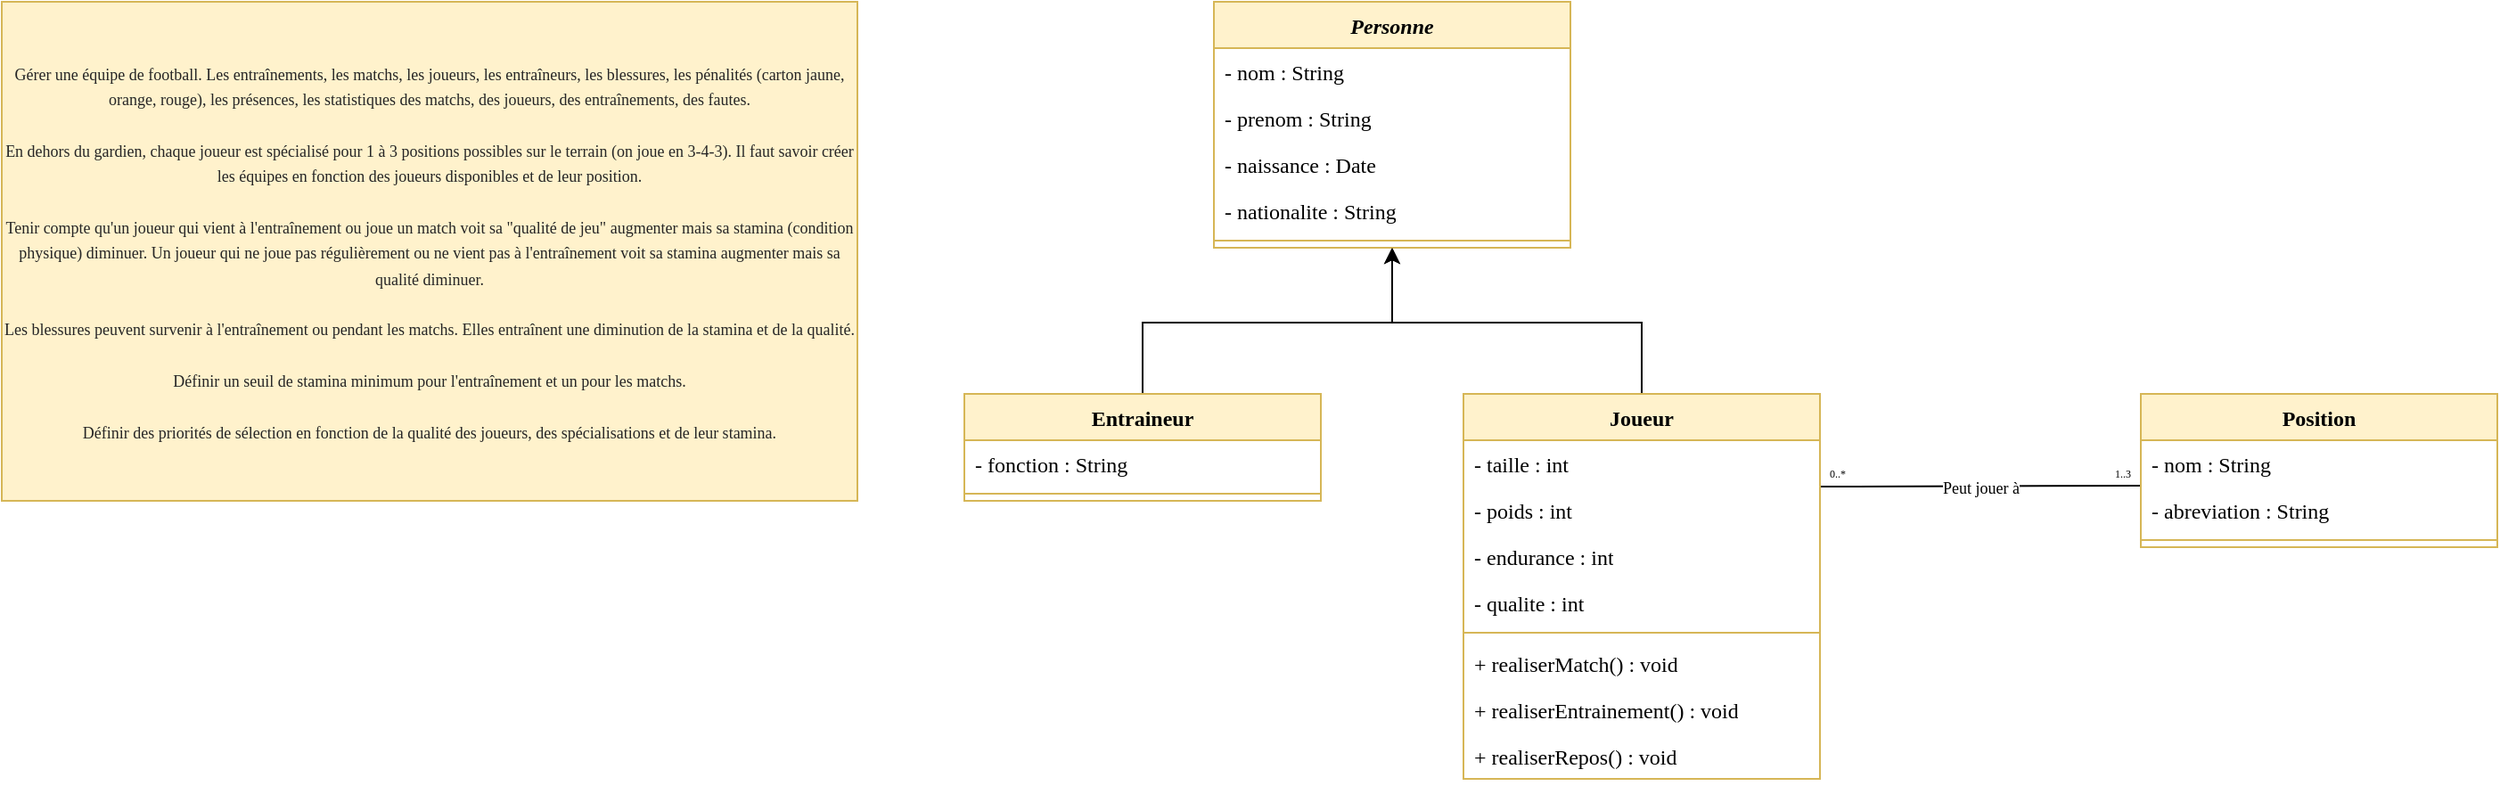<mxfile version="26.2.2">
  <diagram name="Page-1" id="bPuFZjUi1AL_pEAQR9ox">
    <mxGraphModel dx="664" dy="391" grid="1" gridSize="10" guides="1" tooltips="1" connect="1" arrows="1" fold="1" page="1" pageScale="1" pageWidth="1654" pageHeight="1169" math="0" shadow="0">
      <root>
        <mxCell id="0" />
        <mxCell id="1" parent="0" />
        <mxCell id="Eg1cmbTTBJbZFbh08boU-16" style="edgeStyle=orthogonalEdgeStyle;rounded=0;orthogonalLoop=1;jettySize=auto;html=1;entryX=1;entryY=0;entryDx=0;entryDy=0;endArrow=none;startFill=0;exitX=0;exitY=1;exitDx=0;exitDy=0;" edge="1" parent="1" source="Eg1cmbTTBJbZFbh08boU-26">
          <mxGeometry relative="1" as="geometry">
            <mxPoint x="1080" y="311.49" as="sourcePoint" />
            <mxPoint x="1240" y="311.49" as="targetPoint" />
            <Array as="points">
              <mxPoint x="1080" y="312" />
            </Array>
          </mxGeometry>
        </mxCell>
        <mxCell id="Eg1cmbTTBJbZFbh08boU-30" value="&lt;span style=&quot;font-family: &amp;quot;Comic Sans MS&amp;quot;; font-size: 9px;&quot;&gt;Peut jouer à&lt;/span&gt;" style="edgeLabel;html=1;align=center;verticalAlign=middle;resizable=0;points=[];" vertex="1" connectable="0" parent="Eg1cmbTTBJbZFbh08boU-16">
          <mxGeometry x="-0.095" y="1" relative="1" as="geometry">
            <mxPoint x="8" y="1" as="offset" />
          </mxGeometry>
        </mxCell>
        <mxCell id="Eg1cmbTTBJbZFbh08boU-26" value="&lt;font face=&quot;Comic Sans MS&quot; style=&quot;font-size: 6px;&quot;&gt;0..*&lt;/font&gt;" style="text;html=1;align=center;verticalAlign=middle;whiteSpace=wrap;rounded=0;" vertex="1" parent="1">
          <mxGeometry x="1060" y="294" width="20" height="18" as="geometry" />
        </mxCell>
        <mxCell id="Eg1cmbTTBJbZFbh08boU-35" value="&lt;font face=&quot;Comic Sans MS&quot; style=&quot;font-size: 6px;&quot;&gt;1..3&lt;/font&gt;" style="text;html=1;align=center;verticalAlign=middle;whiteSpace=wrap;rounded=0;" vertex="1" parent="1">
          <mxGeometry x="1220" y="294" width="20" height="18" as="geometry" />
        </mxCell>
        <mxCell id="Eg1cmbTTBJbZFbh08boU-70" style="edgeStyle=orthogonalEdgeStyle;rounded=0;orthogonalLoop=1;jettySize=auto;html=1;entryX=0.5;entryY=1;entryDx=0;entryDy=0;" edge="1" parent="1" source="Eg1cmbTTBJbZFbh08boU-38" target="Eg1cmbTTBJbZFbh08boU-57">
          <mxGeometry relative="1" as="geometry">
            <mxPoint x="950" y="140" as="targetPoint" />
            <Array as="points">
              <mxPoint x="960" y="220" />
              <mxPoint x="820" y="220" />
            </Array>
          </mxGeometry>
        </mxCell>
        <mxCell id="Eg1cmbTTBJbZFbh08boU-38" value="&lt;font style=&quot;&quot; face=&quot;Comic Sans MS&quot;&gt;Joueur&lt;/font&gt;" style="swimlane;fontStyle=1;align=center;verticalAlign=top;childLayout=stackLayout;horizontal=1;startSize=26;horizontalStack=0;resizeParent=1;resizeParentMax=0;resizeLast=0;collapsible=1;marginBottom=0;whiteSpace=wrap;html=1;fillColor=#fff2cc;strokeColor=#d6b656;" vertex="1" parent="1">
          <mxGeometry x="860" y="260" width="200" height="216" as="geometry" />
        </mxCell>
        <mxCell id="0TyT_RYLDZ_SMIHeVWue-5" value="&lt;font face=&quot;Comic Sans MS&quot;&gt;- taille : int&lt;/font&gt;" style="text;strokeColor=none;fillColor=none;align=left;verticalAlign=top;spacingLeft=4;spacingRight=4;overflow=hidden;rotatable=0;points=[[0,0.5],[1,0.5]];portConstraint=eastwest;whiteSpace=wrap;html=1;" parent="Eg1cmbTTBJbZFbh08boU-38" vertex="1">
          <mxGeometry y="26" width="200" height="26" as="geometry" />
        </mxCell>
        <mxCell id="0TyT_RYLDZ_SMIHeVWue-8" value="&lt;font face=&quot;Comic Sans MS&quot;&gt;- poids : int&lt;/font&gt;" style="text;strokeColor=none;fillColor=none;align=left;verticalAlign=top;spacingLeft=4;spacingRight=4;overflow=hidden;rotatable=0;points=[[0,0.5],[1,0.5]];portConstraint=eastwest;whiteSpace=wrap;html=1;" parent="Eg1cmbTTBJbZFbh08boU-38" vertex="1">
          <mxGeometry y="52" width="200" height="26" as="geometry" />
        </mxCell>
        <mxCell id="Eg1cmbTTBJbZFbh08boU-36" value="&lt;font face=&quot;Comic Sans MS&quot;&gt;- endurance : int&lt;/font&gt;" style="text;strokeColor=none;fillColor=none;align=left;verticalAlign=top;spacingLeft=4;spacingRight=4;overflow=hidden;rotatable=0;points=[[0,0.5],[1,0.5]];portConstraint=eastwest;whiteSpace=wrap;html=1;" vertex="1" parent="Eg1cmbTTBJbZFbh08boU-38">
          <mxGeometry y="78" width="200" height="26" as="geometry" />
        </mxCell>
        <mxCell id="Eg1cmbTTBJbZFbh08boU-37" value="&lt;font face=&quot;Comic Sans MS&quot;&gt;- qualite : int&lt;/font&gt;" style="text;strokeColor=none;fillColor=none;align=left;verticalAlign=top;spacingLeft=4;spacingRight=4;overflow=hidden;rotatable=0;points=[[0,0.5],[1,0.5]];portConstraint=eastwest;whiteSpace=wrap;html=1;" vertex="1" parent="Eg1cmbTTBJbZFbh08boU-38">
          <mxGeometry y="104" width="200" height="26" as="geometry" />
        </mxCell>
        <mxCell id="Eg1cmbTTBJbZFbh08boU-40" value="" style="line;strokeWidth=1;fillColor=none;align=left;verticalAlign=middle;spacingTop=-1;spacingLeft=3;spacingRight=3;rotatable=0;labelPosition=right;points=[];portConstraint=eastwest;strokeColor=inherit;" vertex="1" parent="Eg1cmbTTBJbZFbh08boU-38">
          <mxGeometry y="130" width="200" height="8" as="geometry" />
        </mxCell>
        <mxCell id="Eg1cmbTTBJbZFbh08boU-41" value="&lt;font face=&quot;Comic Sans MS&quot;&gt;+ realiserMatch() : void&lt;/font&gt;" style="text;strokeColor=none;fillColor=none;align=left;verticalAlign=top;spacingLeft=4;spacingRight=4;overflow=hidden;rotatable=0;points=[[0,0.5],[1,0.5]];portConstraint=eastwest;whiteSpace=wrap;html=1;" vertex="1" parent="Eg1cmbTTBJbZFbh08boU-38">
          <mxGeometry y="138" width="200" height="26" as="geometry" />
        </mxCell>
        <mxCell id="Eg1cmbTTBJbZFbh08boU-42" value="&lt;font face=&quot;Comic Sans MS&quot;&gt;+ realiserEntrainement() : void&lt;/font&gt;" style="text;strokeColor=none;fillColor=none;align=left;verticalAlign=top;spacingLeft=4;spacingRight=4;overflow=hidden;rotatable=0;points=[[0,0.5],[1,0.5]];portConstraint=eastwest;whiteSpace=wrap;html=1;" vertex="1" parent="Eg1cmbTTBJbZFbh08boU-38">
          <mxGeometry y="164" width="200" height="26" as="geometry" />
        </mxCell>
        <mxCell id="Eg1cmbTTBJbZFbh08boU-43" value="&lt;font face=&quot;Comic Sans MS&quot;&gt;+ realiserRepos() : void&lt;/font&gt;" style="text;strokeColor=none;fillColor=none;align=left;verticalAlign=top;spacingLeft=4;spacingRight=4;overflow=hidden;rotatable=0;points=[[0,0.5],[1,0.5]];portConstraint=eastwest;whiteSpace=wrap;html=1;" vertex="1" parent="Eg1cmbTTBJbZFbh08boU-38">
          <mxGeometry y="190" width="200" height="26" as="geometry" />
        </mxCell>
        <mxCell id="Eg1cmbTTBJbZFbh08boU-44" value="&lt;font style=&quot;&quot; face=&quot;Comic Sans MS&quot;&gt;Position&lt;/font&gt;" style="swimlane;fontStyle=1;align=center;verticalAlign=top;childLayout=stackLayout;horizontal=1;startSize=26;horizontalStack=0;resizeParent=1;resizeParentMax=0;resizeLast=0;collapsible=1;marginBottom=0;whiteSpace=wrap;html=1;fillColor=#fff2cc;strokeColor=#d6b656;" vertex="1" parent="1">
          <mxGeometry x="1240" y="260" width="200" height="86" as="geometry" />
        </mxCell>
        <mxCell id="9" value="&lt;font style=&quot;&quot; face=&quot;Comic Sans MS&quot;&gt;- nom : String&lt;/font&gt;" style="text;strokeColor=none;fillColor=none;align=left;verticalAlign=top;spacingLeft=4;spacingRight=4;overflow=hidden;rotatable=0;points=[[0,0.5],[1,0.5]];portConstraint=eastwest;whiteSpace=wrap;html=1;" parent="Eg1cmbTTBJbZFbh08boU-44" vertex="1">
          <mxGeometry y="26" width="200" height="26" as="geometry" />
        </mxCell>
        <mxCell id="10" value="&lt;font style=&quot;&quot; face=&quot;Comic Sans MS&quot;&gt;- abreviation : String&lt;/font&gt;" style="text;strokeColor=none;fillColor=none;align=left;verticalAlign=top;spacingLeft=4;spacingRight=4;overflow=hidden;rotatable=0;points=[[0,0.5],[1,0.5]];portConstraint=eastwest;whiteSpace=wrap;html=1;" parent="Eg1cmbTTBJbZFbh08boU-44" vertex="1">
          <mxGeometry y="52" width="200" height="26" as="geometry" />
        </mxCell>
        <mxCell id="Eg1cmbTTBJbZFbh08boU-53" value="" style="line;strokeWidth=1;fillColor=none;align=left;verticalAlign=middle;spacingTop=-1;spacingLeft=3;spacingRight=3;rotatable=0;labelPosition=right;points=[];portConstraint=eastwest;strokeColor=inherit;" vertex="1" parent="Eg1cmbTTBJbZFbh08boU-44">
          <mxGeometry y="78" width="200" height="8" as="geometry" />
        </mxCell>
        <mxCell id="Eg1cmbTTBJbZFbh08boU-57" value="&lt;font style=&quot;&quot; face=&quot;Comic Sans MS&quot;&gt;&lt;i&gt;Personne&lt;/i&gt;&lt;/font&gt;" style="swimlane;fontStyle=1;align=center;verticalAlign=top;childLayout=stackLayout;horizontal=1;startSize=26;horizontalStack=0;resizeParent=1;resizeParentMax=0;resizeLast=0;collapsible=1;marginBottom=0;whiteSpace=wrap;html=1;fillColor=#fff2cc;strokeColor=#d6b656;" vertex="1" parent="1">
          <mxGeometry x="720" y="40" width="200" height="138" as="geometry" />
        </mxCell>
        <mxCell id="Eg1cmbTTBJbZFbh08boU-58" value="&lt;font style=&quot;&quot; face=&quot;Comic Sans MS&quot;&gt;- nom : String&lt;/font&gt;" style="text;strokeColor=none;fillColor=none;align=left;verticalAlign=top;spacingLeft=4;spacingRight=4;overflow=hidden;rotatable=0;points=[[0,0.5],[1,0.5]];portConstraint=eastwest;whiteSpace=wrap;html=1;" vertex="1" parent="Eg1cmbTTBJbZFbh08boU-57">
          <mxGeometry y="26" width="200" height="26" as="geometry" />
        </mxCell>
        <mxCell id="Eg1cmbTTBJbZFbh08boU-59" value="&lt;font face=&quot;Comic Sans MS&quot;&gt;- prenom : String&lt;/font&gt;" style="text;strokeColor=none;fillColor=none;align=left;verticalAlign=top;spacingLeft=4;spacingRight=4;overflow=hidden;rotatable=0;points=[[0,0.5],[1,0.5]];portConstraint=eastwest;whiteSpace=wrap;html=1;" vertex="1" parent="Eg1cmbTTBJbZFbh08boU-57">
          <mxGeometry y="52" width="200" height="26" as="geometry" />
        </mxCell>
        <mxCell id="Eg1cmbTTBJbZFbh08boU-60" value="&lt;font face=&quot;Comic Sans MS&quot;&gt;- naissance : Date&lt;/font&gt;" style="text;strokeColor=none;fillColor=none;align=left;verticalAlign=top;spacingLeft=4;spacingRight=4;overflow=hidden;rotatable=0;points=[[0,0.5],[1,0.5]];portConstraint=eastwest;whiteSpace=wrap;html=1;" vertex="1" parent="Eg1cmbTTBJbZFbh08boU-57">
          <mxGeometry y="78" width="200" height="26" as="geometry" />
        </mxCell>
        <mxCell id="Eg1cmbTTBJbZFbh08boU-61" value="&lt;font face=&quot;Comic Sans MS&quot;&gt;- nationalite : String&lt;/font&gt;" style="text;strokeColor=none;fillColor=none;align=left;verticalAlign=top;spacingLeft=4;spacingRight=4;overflow=hidden;rotatable=0;points=[[0,0.5],[1,0.5]];portConstraint=eastwest;whiteSpace=wrap;html=1;" vertex="1" parent="Eg1cmbTTBJbZFbh08boU-57">
          <mxGeometry y="104" width="200" height="26" as="geometry" />
        </mxCell>
        <mxCell id="Eg1cmbTTBJbZFbh08boU-66" value="" style="line;strokeWidth=1;fillColor=none;align=left;verticalAlign=middle;spacingTop=-1;spacingLeft=3;spacingRight=3;rotatable=0;labelPosition=right;points=[];portConstraint=eastwest;strokeColor=inherit;" vertex="1" parent="Eg1cmbTTBJbZFbh08boU-57">
          <mxGeometry y="130" width="200" height="8" as="geometry" />
        </mxCell>
        <mxCell id="Eg1cmbTTBJbZFbh08boU-81" style="edgeStyle=orthogonalEdgeStyle;rounded=0;orthogonalLoop=1;jettySize=auto;html=1;exitX=0.5;exitY=0;exitDx=0;exitDy=0;entryX=0.5;entryY=1;entryDx=0;entryDy=0;" edge="1" parent="1" source="Eg1cmbTTBJbZFbh08boU-71" target="Eg1cmbTTBJbZFbh08boU-57">
          <mxGeometry relative="1" as="geometry">
            <Array as="points">
              <mxPoint x="680" y="220" />
              <mxPoint x="820" y="220" />
            </Array>
          </mxGeometry>
        </mxCell>
        <mxCell id="Eg1cmbTTBJbZFbh08boU-71" value="&lt;font style=&quot;&quot; face=&quot;Comic Sans MS&quot;&gt;Entraineur&lt;/font&gt;" style="swimlane;fontStyle=1;align=center;verticalAlign=top;childLayout=stackLayout;horizontal=1;startSize=26;horizontalStack=0;resizeParent=1;resizeParentMax=0;resizeLast=0;collapsible=1;marginBottom=0;whiteSpace=wrap;html=1;fillColor=#fff2cc;strokeColor=#d6b656;" vertex="1" parent="1">
          <mxGeometry x="580" y="260" width="200" height="60" as="geometry" />
        </mxCell>
        <mxCell id="Eg1cmbTTBJbZFbh08boU-82" value="&lt;font style=&quot;&quot; face=&quot;Comic Sans MS&quot;&gt;- fonction : String&lt;/font&gt;" style="text;strokeColor=none;fillColor=none;align=left;verticalAlign=top;spacingLeft=4;spacingRight=4;overflow=hidden;rotatable=0;points=[[0,0.5],[1,0.5]];portConstraint=eastwest;whiteSpace=wrap;html=1;" vertex="1" parent="Eg1cmbTTBJbZFbh08boU-71">
          <mxGeometry y="26" width="200" height="26" as="geometry" />
        </mxCell>
        <mxCell id="Eg1cmbTTBJbZFbh08boU-76" value="" style="line;strokeWidth=1;fillColor=none;align=left;verticalAlign=middle;spacingTop=-1;spacingLeft=3;spacingRight=3;rotatable=0;labelPosition=right;points=[];portConstraint=eastwest;strokeColor=inherit;" vertex="1" parent="Eg1cmbTTBJbZFbh08boU-71">
          <mxGeometry y="52" width="200" height="8" as="geometry" />
        </mxCell>
        <mxCell id="Eg1cmbTTBJbZFbh08boU-105" value="&lt;p style=&quot;box-sizing: border-box; margin: 0in; color: rgb(38, 38, 38);&quot; lang=&quot;fr&quot;&gt;&lt;font face=&quot;Comic Sans MS&quot; style=&quot;font-size: 9px;&quot;&gt;Gérer une équipe de football. Les entraînements, les matchs, les joueurs, les entraîneurs, les blessures, les pénalités (carton jaune, orange, rouge), les présences, les statistiques des matchs, des joueurs, des entraînements, des fautes.&lt;/font&gt;&lt;/p&gt;&lt;p style=&quot;box-sizing: border-box; color: rgb(38, 38, 38); margin: 0in;&quot; lang=&quot;fr&quot;&gt;&lt;font face=&quot;Comic Sans MS&quot; style=&quot;font-size: 9px;&quot;&gt;&amp;nbsp;&lt;/font&gt;&lt;/p&gt;&lt;p style=&quot;box-sizing: border-box; color: rgb(38, 38, 38); margin: 0in;&quot; lang=&quot;fr&quot;&gt;&lt;font face=&quot;Comic Sans MS&quot; style=&quot;font-size: 9px;&quot;&gt;En dehors du gardien, chaque joueur est spécialisé pour 1 à 3 positions possibles sur le terrain (on joue en 3-4-3). Il faut savoir créer les équipes en fonction des joueurs disponibles et de leur position.&lt;/font&gt;&lt;/p&gt;&lt;p style=&quot;box-sizing: border-box; color: rgb(38, 38, 38); margin: 0in;&quot; lang=&quot;fr&quot;&gt;&lt;font face=&quot;Comic Sans MS&quot; style=&quot;font-size: 9px;&quot;&gt;&amp;nbsp;&lt;/font&gt;&lt;/p&gt;&lt;p style=&quot;box-sizing: border-box; color: rgb(38, 38, 38); margin: 0in;&quot; lang=&quot;fr&quot;&gt;&lt;font face=&quot;Comic Sans MS&quot; style=&quot;font-size: 9px;&quot;&gt;Tenir compte qu&#39;un joueur qui vient à l&#39;entraînement ou joue un match voit sa &quot;qualité de jeu&quot; augmenter mais sa stamina (condition physique) diminuer. Un joueur qui ne joue pas régulièrement ou ne vient pas à l&#39;entraînement voit sa stamina augmenter mais sa qualité diminuer.&lt;/font&gt;&lt;/p&gt;&lt;p style=&quot;box-sizing: border-box; color: rgb(38, 38, 38); margin: 0in;&quot; lang=&quot;fr&quot;&gt;&lt;font face=&quot;Comic Sans MS&quot; style=&quot;font-size: 9px;&quot;&gt;&amp;nbsp;&lt;/font&gt;&lt;/p&gt;&lt;p style=&quot;box-sizing: border-box; color: rgb(38, 38, 38); margin: 0in;&quot; lang=&quot;fr&quot;&gt;&lt;font face=&quot;Comic Sans MS&quot; style=&quot;font-size: 9px;&quot;&gt;Les blessures peuvent survenir à l&#39;entraînement ou pendant les matchs. Elles entraînent une diminution de la stamina et de la qualité.&lt;/font&gt;&lt;/p&gt;&lt;p style=&quot;box-sizing: border-box; color: rgb(38, 38, 38); margin: 0in;&quot; lang=&quot;fr&quot;&gt;&lt;font face=&quot;Comic Sans MS&quot; style=&quot;font-size: 9px;&quot;&gt;&amp;nbsp;&lt;/font&gt;&lt;/p&gt;&lt;p style=&quot;box-sizing: border-box; color: rgb(38, 38, 38); margin: 0in;&quot; lang=&quot;fr&quot;&gt;&lt;font face=&quot;Comic Sans MS&quot; style=&quot;font-size: 9px;&quot;&gt;Définir un seuil de stamina minimum pour l&#39;entraînement et un pour les matchs.&lt;/font&gt;&lt;/p&gt;&lt;p style=&quot;box-sizing: border-box; color: rgb(38, 38, 38); margin: 0in;&quot; lang=&quot;fr&quot;&gt;&lt;font face=&quot;Comic Sans MS&quot; style=&quot;font-size: 9px;&quot;&gt;&amp;nbsp;&lt;/font&gt;&lt;/p&gt;&lt;p style=&quot;box-sizing: border-box; color: rgb(38, 38, 38); margin: 0in;&quot; lang=&quot;fr&quot;&gt;&lt;font face=&quot;Comic Sans MS&quot; style=&quot;font-size: 9px;&quot;&gt;Définir des priorités de sélection en fonction de la qualité des joueurs, des spécialisations et de leur stamina.&lt;/font&gt;&lt;/p&gt;" style="rounded=0;whiteSpace=wrap;html=1;align=center;fillColor=#fff2cc;strokeColor=#d6b656;labelBackgroundColor=none;" vertex="1" parent="1">
          <mxGeometry x="40" y="40" width="480" height="280" as="geometry" />
        </mxCell>
      </root>
    </mxGraphModel>
  </diagram>
</mxfile>
